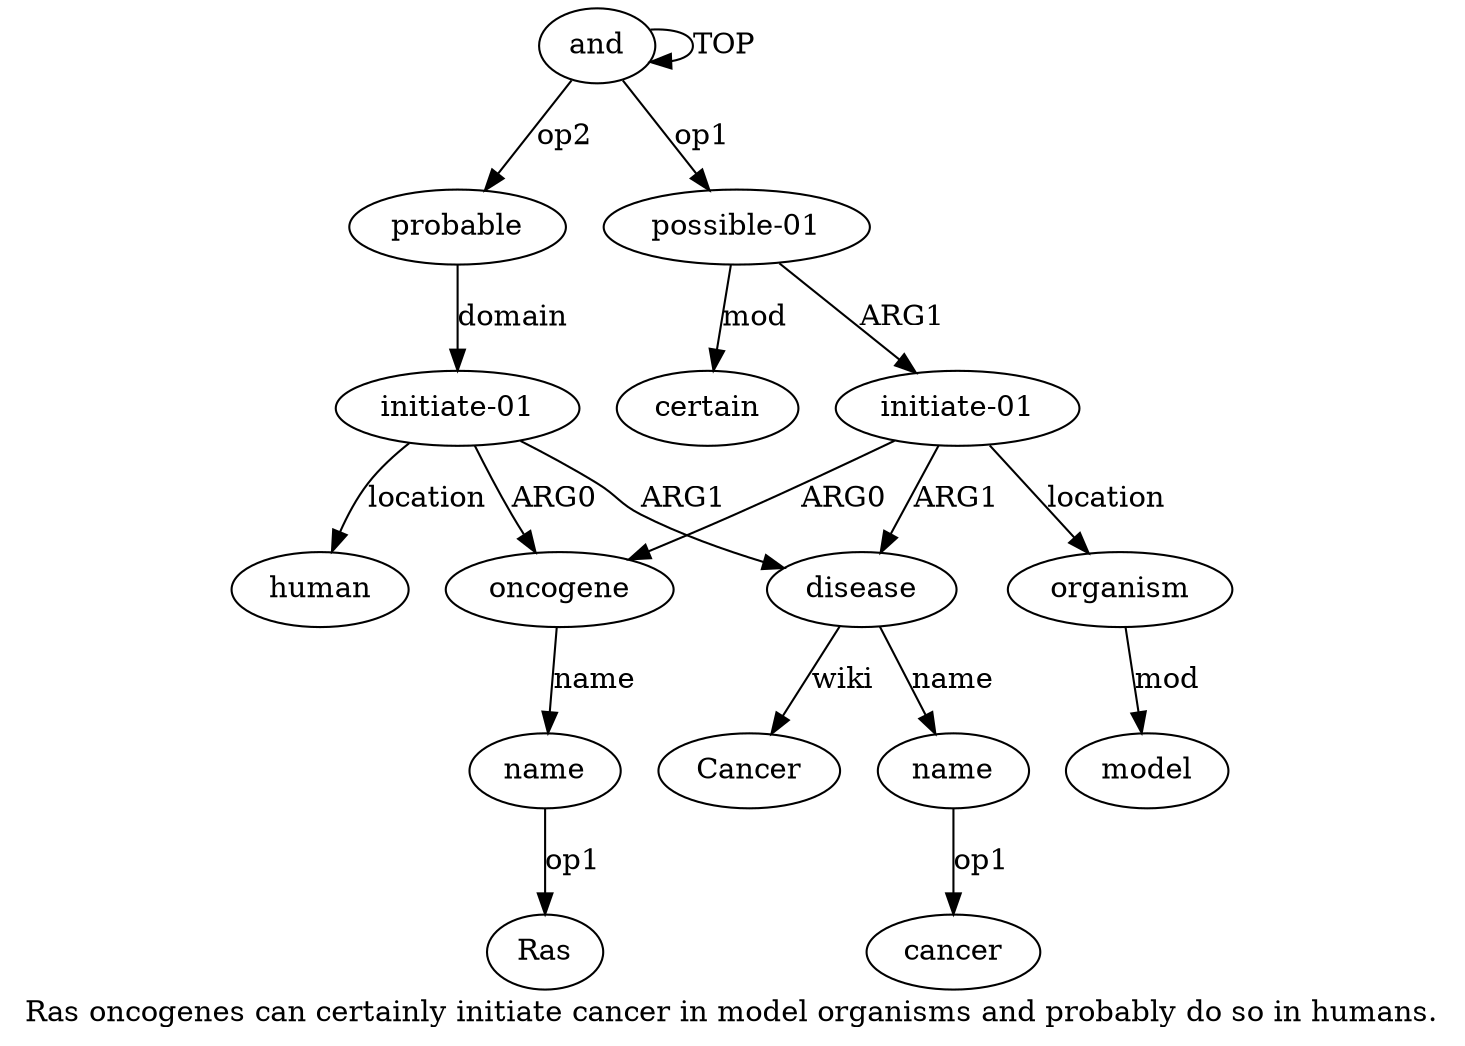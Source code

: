 digraph  {
	graph [label="Ras oncogenes can certainly initiate cancer in model organisms and probably do so in humans."];
	node [label="\N"];
	"a5 Cancer"	 [color=black,
		gold_ind=-1,
		gold_label=Cancer,
		label=Cancer,
		test_ind=-1,
		test_label=Cancer];
	a11	 [color=black,
		gold_ind=11,
		gold_label="initiate-01",
		label="initiate-01",
		test_ind=11,
		test_label="initiate-01"];
	a12	 [color=black,
		gold_ind=12,
		gold_label=human,
		label=human,
		test_ind=12,
		test_label=human];
	a11 -> a12 [key=0,
	color=black,
	gold_label=location,
	label=location,
	test_label=location];
a3 [color=black,
	gold_ind=3,
	gold_label=oncogene,
	label=oncogene,
	test_ind=3,
	test_label=oncogene];
a11 -> a3 [key=0,
color=black,
gold_label=ARG0,
label=ARG0,
test_label=ARG0];
a5 [color=black,
gold_ind=5,
gold_label=disease,
label=disease,
test_ind=5,
test_label=disease];
a11 -> a5 [key=0,
color=black,
gold_label=ARG1,
label=ARG1,
test_label=ARG1];
a10 [color=black,
gold_ind=10,
gold_label=probable,
label=probable,
test_ind=10,
test_label=probable];
a10 -> a11 [key=0,
color=black,
gold_label=domain,
label=domain,
test_label=domain];
"a6 cancer" [color=black,
gold_ind=-1,
gold_label=cancer,
label=cancer,
test_ind=-1,
test_label=cancer];
"a4 Ras" [color=black,
gold_ind=-1,
gold_label=Ras,
label=Ras,
test_ind=-1,
test_label=Ras];
a1 [color=black,
gold_ind=1,
gold_label="possible-01",
label="possible-01",
test_ind=1,
test_label="possible-01"];
a2 [color=black,
gold_ind=2,
gold_label="initiate-01",
label="initiate-01",
test_ind=2,
test_label="initiate-01"];
a1 -> a2 [key=0,
color=black,
gold_label=ARG1,
label=ARG1,
test_label=ARG1];
a9 [color=black,
gold_ind=9,
gold_label=certain,
label=certain,
test_ind=9,
test_label=certain];
a1 -> a9 [key=0,
color=black,
gold_label=mod,
label=mod,
test_label=mod];
a0 [color=black,
gold_ind=0,
gold_label=and,
label=and,
test_ind=0,
test_label=and];
a0 -> a10 [key=0,
color=black,
gold_label=op2,
label=op2,
test_label=op2];
a0 -> a1 [key=0,
color=black,
gold_label=op1,
label=op1,
test_label=op1];
a0 -> a0 [key=0,
color=black,
gold_label=TOP,
label=TOP,
test_label=TOP];
a4 [color=black,
gold_ind=4,
gold_label=name,
label=name,
test_ind=4,
test_label=name];
a3 -> a4 [key=0,
color=black,
gold_label=name,
label=name,
test_label=name];
a2 -> a3 [key=0,
color=black,
gold_label=ARG0,
label=ARG0,
test_label=ARG0];
a2 -> a5 [key=0,
color=black,
gold_label=ARG1,
label=ARG1,
test_label=ARG1];
a7 [color=black,
gold_ind=7,
gold_label=organism,
label=organism,
test_ind=7,
test_label=organism];
a2 -> a7 [key=0,
color=black,
gold_label=location,
label=location,
test_label=location];
a5 -> "a5 Cancer" [key=0,
color=black,
gold_label=wiki,
label=wiki,
test_label=wiki];
a6 [color=black,
gold_ind=6,
gold_label=name,
label=name,
test_ind=6,
test_label=name];
a5 -> a6 [key=0,
color=black,
gold_label=name,
label=name,
test_label=name];
a4 -> "a4 Ras" [key=0,
color=black,
gold_label=op1,
label=op1,
test_label=op1];
a8 [color=black,
gold_ind=8,
gold_label=model,
label=model,
test_ind=8,
test_label=model];
a7 -> a8 [key=0,
color=black,
gold_label=mod,
label=mod,
test_label=mod];
a6 -> "a6 cancer" [key=0,
color=black,
gold_label=op1,
label=op1,
test_label=op1];
}
